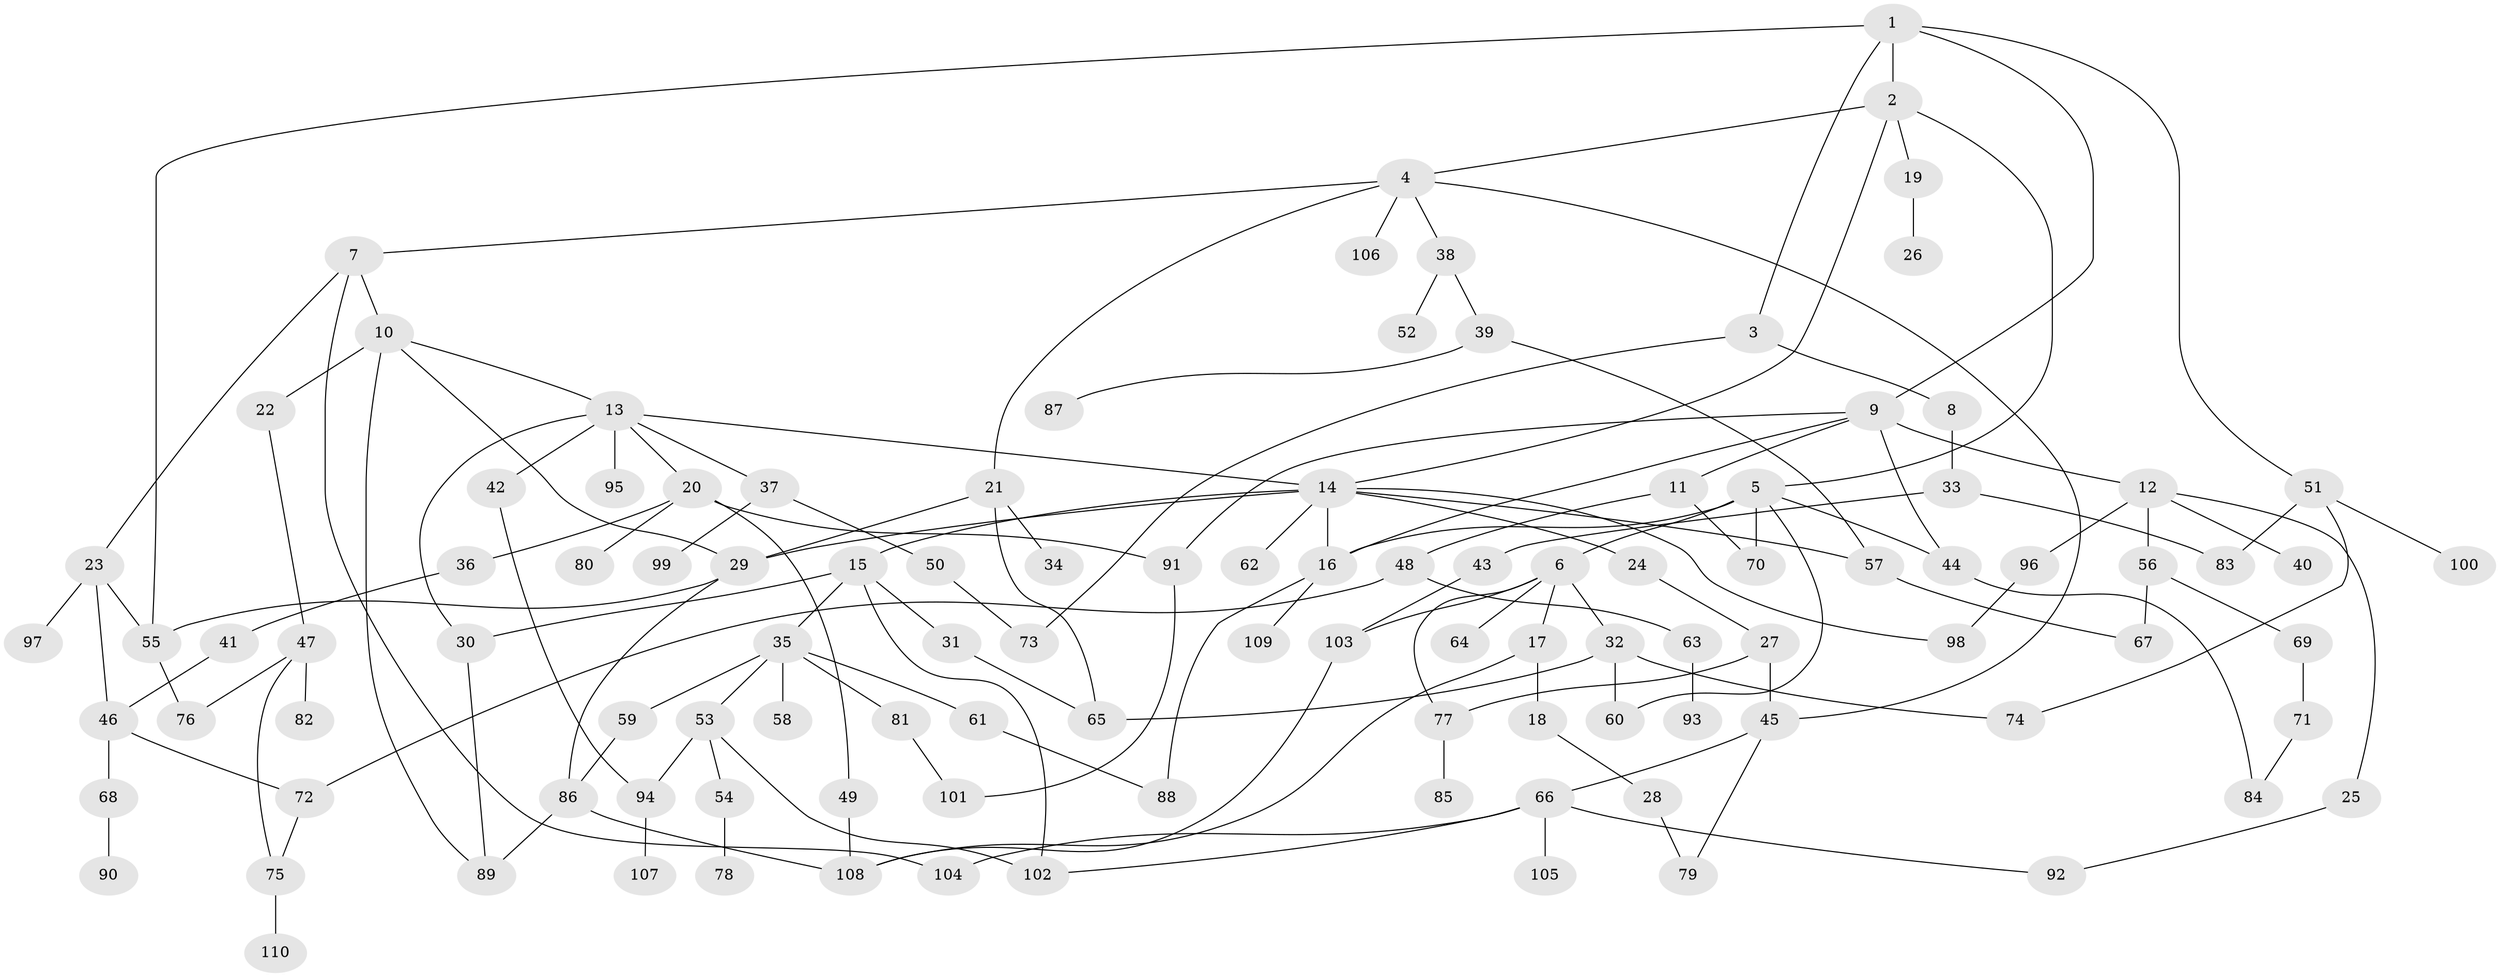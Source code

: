 // coarse degree distribution, {5: 0.1044776119402985, 6: 0.04477611940298507, 3: 0.208955223880597, 1: 0.14925373134328357, 2: 0.23880597014925373, 8: 0.029850746268656716, 7: 0.014925373134328358, 4: 0.208955223880597}
// Generated by graph-tools (version 1.1) at 2025/36/03/04/25 23:36:00]
// undirected, 110 vertices, 151 edges
graph export_dot {
  node [color=gray90,style=filled];
  1;
  2;
  3;
  4;
  5;
  6;
  7;
  8;
  9;
  10;
  11;
  12;
  13;
  14;
  15;
  16;
  17;
  18;
  19;
  20;
  21;
  22;
  23;
  24;
  25;
  26;
  27;
  28;
  29;
  30;
  31;
  32;
  33;
  34;
  35;
  36;
  37;
  38;
  39;
  40;
  41;
  42;
  43;
  44;
  45;
  46;
  47;
  48;
  49;
  50;
  51;
  52;
  53;
  54;
  55;
  56;
  57;
  58;
  59;
  60;
  61;
  62;
  63;
  64;
  65;
  66;
  67;
  68;
  69;
  70;
  71;
  72;
  73;
  74;
  75;
  76;
  77;
  78;
  79;
  80;
  81;
  82;
  83;
  84;
  85;
  86;
  87;
  88;
  89;
  90;
  91;
  92;
  93;
  94;
  95;
  96;
  97;
  98;
  99;
  100;
  101;
  102;
  103;
  104;
  105;
  106;
  107;
  108;
  109;
  110;
  1 -- 2;
  1 -- 3;
  1 -- 9;
  1 -- 51;
  1 -- 55;
  2 -- 4;
  2 -- 5;
  2 -- 14;
  2 -- 19;
  3 -- 8;
  3 -- 73;
  4 -- 7;
  4 -- 21;
  4 -- 38;
  4 -- 45;
  4 -- 106;
  5 -- 6;
  5 -- 70;
  5 -- 16;
  5 -- 60;
  5 -- 44;
  6 -- 17;
  6 -- 32;
  6 -- 64;
  6 -- 77;
  6 -- 103;
  7 -- 10;
  7 -- 23;
  7 -- 104;
  8 -- 33;
  9 -- 11;
  9 -- 12;
  9 -- 44;
  9 -- 91;
  9 -- 16;
  10 -- 13;
  10 -- 22;
  10 -- 29;
  10 -- 89;
  11 -- 48;
  11 -- 70;
  12 -- 25;
  12 -- 40;
  12 -- 56;
  12 -- 96;
  13 -- 20;
  13 -- 37;
  13 -- 42;
  13 -- 95;
  13 -- 14;
  13 -- 30;
  14 -- 15;
  14 -- 16;
  14 -- 24;
  14 -- 57;
  14 -- 62;
  14 -- 29;
  14 -- 98;
  15 -- 30;
  15 -- 31;
  15 -- 35;
  15 -- 102;
  16 -- 109;
  16 -- 88;
  17 -- 18;
  17 -- 108;
  18 -- 28;
  19 -- 26;
  20 -- 36;
  20 -- 49;
  20 -- 80;
  20 -- 91;
  21 -- 29;
  21 -- 34;
  21 -- 65;
  22 -- 47;
  23 -- 97;
  23 -- 46;
  23 -- 55;
  24 -- 27;
  25 -- 92;
  27 -- 45;
  27 -- 77;
  28 -- 79;
  29 -- 55;
  29 -- 86;
  30 -- 89;
  31 -- 65;
  32 -- 60;
  32 -- 74;
  32 -- 65;
  33 -- 43;
  33 -- 83;
  35 -- 53;
  35 -- 58;
  35 -- 59;
  35 -- 61;
  35 -- 81;
  36 -- 41;
  37 -- 50;
  37 -- 99;
  38 -- 39;
  38 -- 52;
  39 -- 87;
  39 -- 57;
  41 -- 46;
  42 -- 94;
  43 -- 103;
  44 -- 84;
  45 -- 66;
  45 -- 79;
  46 -- 68;
  46 -- 72;
  47 -- 76;
  47 -- 82;
  47 -- 75;
  48 -- 63;
  48 -- 72;
  49 -- 108;
  50 -- 73;
  51 -- 74;
  51 -- 83;
  51 -- 100;
  53 -- 54;
  53 -- 102;
  53 -- 94;
  54 -- 78;
  55 -- 76;
  56 -- 69;
  56 -- 67;
  57 -- 67;
  59 -- 86;
  61 -- 88;
  63 -- 93;
  66 -- 92;
  66 -- 102;
  66 -- 104;
  66 -- 105;
  68 -- 90;
  69 -- 71;
  71 -- 84;
  72 -- 75;
  75 -- 110;
  77 -- 85;
  81 -- 101;
  86 -- 108;
  86 -- 89;
  91 -- 101;
  94 -- 107;
  96 -- 98;
  103 -- 108;
}
